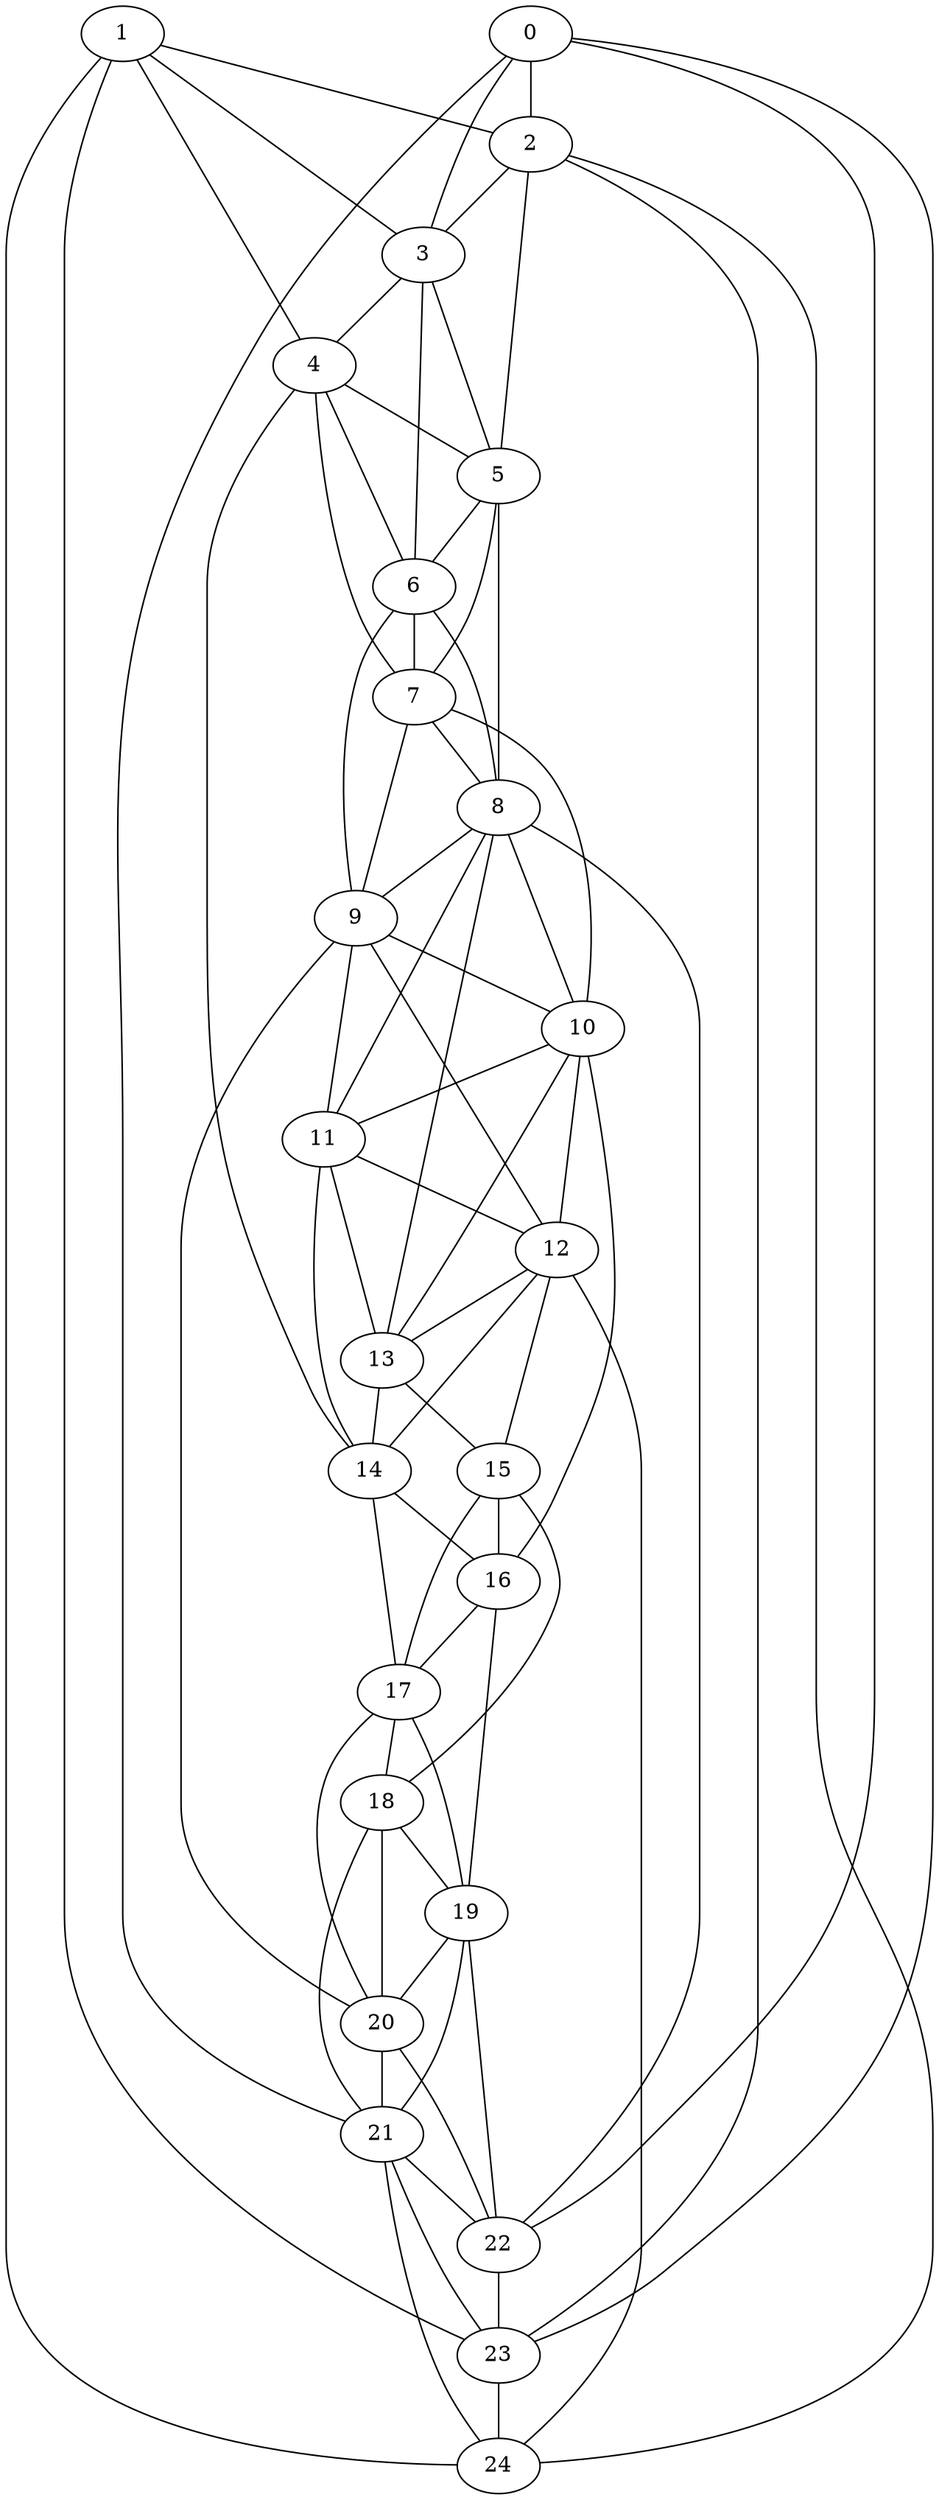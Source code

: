 strict graph "watts_strogatz_graph(25,6,0.1)" {
0;
1;
2;
3;
4;
5;
6;
7;
8;
9;
10;
11;
12;
13;
14;
15;
16;
17;
18;
19;
20;
21;
22;
23;
24;
0 -- 2  [is_available=True, prob="0.552895002065"];
0 -- 3  [is_available=True, prob="1.0"];
0 -- 21  [is_available=True, prob="0.25206401791"];
0 -- 22  [is_available=True, prob="1.0"];
0 -- 23  [is_available=True, prob="0.556401029859"];
1 -- 2  [is_available=True, prob="0.109772070645"];
1 -- 3  [is_available=True, prob="1.0"];
1 -- 4  [is_available=True, prob="0.119242195653"];
1 -- 23  [is_available=True, prob="0.557874857199"];
1 -- 24  [is_available=True, prob="1.0"];
2 -- 3  [is_available=True, prob="1.0"];
2 -- 5  [is_available=True, prob="1.0"];
2 -- 23  [is_available=True, prob="0.662921586214"];
2 -- 24  [is_available=True, prob="0.493966982931"];
3 -- 4  [is_available=True, prob="1.0"];
3 -- 5  [is_available=True, prob="0.828721353827"];
3 -- 6  [is_available=True, prob="0.363605844098"];
4 -- 5  [is_available=True, prob="0.75500638912"];
4 -- 6  [is_available=True, prob="0.731001608629"];
4 -- 7  [is_available=True, prob="0.994561003379"];
4 -- 14  [is_available=True, prob="0.796873141442"];
5 -- 6  [is_available=True, prob="1.0"];
5 -- 7  [is_available=True, prob="0.766262806175"];
5 -- 8  [is_available=True, prob="0.545366540204"];
6 -- 7  [is_available=True, prob="0.732723923673"];
6 -- 8  [is_available=True, prob="0.849131267572"];
6 -- 9  [is_available=True, prob="0.690191874508"];
7 -- 8  [is_available=True, prob="0.0961149034716"];
7 -- 9  [is_available=True, prob="0.966200196285"];
7 -- 10  [is_available=True, prob="0.201840593494"];
8 -- 9  [is_available=True, prob="0.929978580389"];
8 -- 10  [is_available=True, prob="0.9464040269"];
8 -- 11  [is_available=True, prob="0.790181121365"];
8 -- 13  [is_available=True, prob="1.0"];
8 -- 22  [is_available=True, prob="1.0"];
9 -- 10  [is_available=True, prob="0.368498027162"];
9 -- 11  [is_available=True, prob="0.406388752189"];
9 -- 12  [is_available=True, prob="0.239554951705"];
9 -- 20  [is_available=True, prob="0.522230002135"];
10 -- 11  [is_available=True, prob="0.365964616175"];
10 -- 12  [is_available=True, prob="0.787562695841"];
10 -- 13  [is_available=True, prob="0.781665448387"];
10 -- 16  [is_available=True, prob="0.490703773903"];
11 -- 12  [is_available=True, prob="0.00524916683441"];
11 -- 13  [is_available=True, prob="0.720278662536"];
11 -- 14  [is_available=True, prob="0.787634274122"];
12 -- 13  [is_available=True, prob="0.215180176126"];
12 -- 14  [is_available=True, prob="1.0"];
12 -- 15  [is_available=True, prob="0.254558718803"];
12 -- 24  [is_available=True, prob="0.910634678016"];
13 -- 14  [is_available=True, prob="1.0"];
13 -- 15  [is_available=True, prob="0.586909153646"];
14 -- 16  [is_available=True, prob="0.979018956393"];
14 -- 17  [is_available=True, prob="0.563366697594"];
15 -- 16  [is_available=True, prob="0.451234198589"];
15 -- 17  [is_available=True, prob="1.0"];
15 -- 18  [is_available=True, prob="0.328092848903"];
16 -- 17  [is_available=True, prob="0.00313148481208"];
16 -- 19  [is_available=True, prob="0.499675380039"];
17 -- 18  [is_available=True, prob="0.433740102661"];
17 -- 19  [is_available=True, prob="1.0"];
17 -- 20  [is_available=True, prob="0.828899226268"];
18 -- 19  [is_available=True, prob="0.809607584743"];
18 -- 20  [is_available=True, prob="0.000974669802924"];
18 -- 21  [is_available=True, prob="0.6660563693"];
19 -- 20  [is_available=True, prob="0.826805400884"];
19 -- 21  [is_available=True, prob="0.866557102156"];
19 -- 22  [is_available=True, prob="1.0"];
20 -- 21  [is_available=True, prob="0.778979684478"];
20 -- 22  [is_available=True, prob="0.363275859098"];
21 -- 22  [is_available=True, prob="1.0"];
21 -- 23  [is_available=True, prob="0.605498123373"];
21 -- 24  [is_available=True, prob="1.0"];
22 -- 23  [is_available=True, prob="0.282186748486"];
23 -- 24  [is_available=True, prob="0.168152610733"];
}

